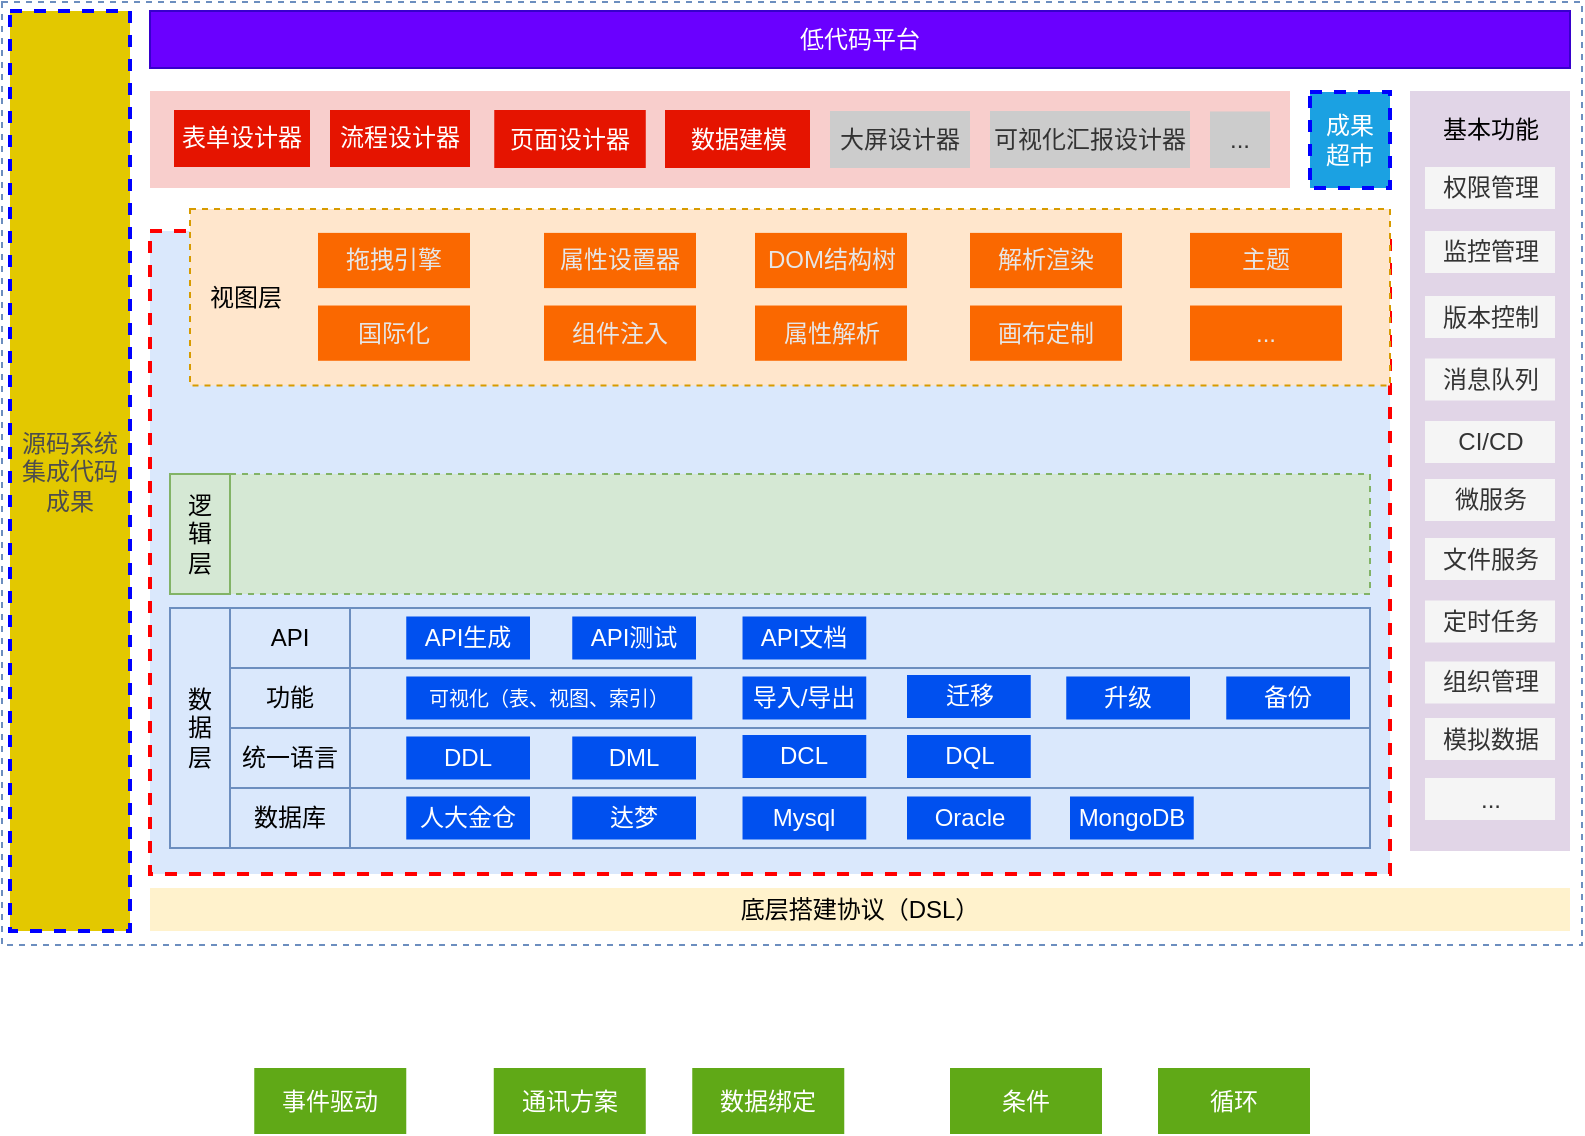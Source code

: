 <mxfile version="24.2.5" type="github">
  <diagram name="第 1 页" id="B_uo7OJ-f0cf3lO3-WNb">
    <mxGraphModel dx="1049" dy="578" grid="1" gridSize="10" guides="1" tooltips="1" connect="1" arrows="1" fold="1" page="1" pageScale="1" pageWidth="827" pageHeight="1169" math="0" shadow="0">
      <root>
        <mxCell id="0" />
        <mxCell id="1" parent="0" />
        <mxCell id="cuvuWjdc5wPWUUID254h-1" value="" style="rounded=0;whiteSpace=wrap;html=1;dashed=1;fillColor=none;strokeColor=#6c8ebf;strokeWidth=1;" parent="1" vertex="1">
          <mxGeometry x="266" y="77" width="790" height="471.5" as="geometry" />
        </mxCell>
        <mxCell id="cuvuWjdc5wPWUUID254h-2" value="" style="rounded=0;whiteSpace=wrap;html=1;fillColor=#dae8fc;strokeColor=#FF0000;dashed=1;strokeWidth=2;" parent="1" vertex="1">
          <mxGeometry x="340" y="191.5" width="620" height="321.5" as="geometry" />
        </mxCell>
        <mxCell id="cuvuWjdc5wPWUUID254h-6" value="" style="rounded=0;whiteSpace=wrap;html=1;fillColor=#f8cecc;strokeColor=none;" parent="1" vertex="1">
          <mxGeometry x="340" y="121.5" width="570" height="48.5" as="geometry" />
        </mxCell>
        <mxCell id="cuvuWjdc5wPWUUID254h-7" value="" style="rounded=0;whiteSpace=wrap;html=1;strokeWidth=1;strokeColor=none;fillColor=#e1d5e7;" parent="1" vertex="1">
          <mxGeometry x="970" y="121.5" width="80" height="380" as="geometry" />
        </mxCell>
        <mxCell id="cuvuWjdc5wPWUUID254h-8" value="低代码平台" style="rounded=0;whiteSpace=wrap;html=1;fillColor=#6a00ff;fontColor=#ffffff;strokeColor=#3700CC;" parent="1" vertex="1">
          <mxGeometry x="340" y="81.5" width="710" height="28.5" as="geometry" />
        </mxCell>
        <mxCell id="cuvuWjdc5wPWUUID254h-9" value="底层搭建协议（DSL）" style="rounded=0;whiteSpace=wrap;html=1;fillColor=#fff2cc;strokeColor=none;" parent="1" vertex="1">
          <mxGeometry x="340" y="520" width="710" height="21.5" as="geometry" />
        </mxCell>
        <mxCell id="cuvuWjdc5wPWUUID254h-13" value="成果&lt;div&gt;超市&lt;/div&gt;" style="rounded=0;whiteSpace=wrap;html=1;fillColor=#1ba1e2;strokeColor=#0000FF;fontColor=#ffffff;dashed=1;strokeWidth=2;" parent="1" vertex="1">
          <mxGeometry x="920" y="122" width="40" height="48" as="geometry" />
        </mxCell>
        <mxCell id="cuvuWjdc5wPWUUID254h-21" value="大屏设计器" style="rounded=0;whiteSpace=wrap;html=1;fillColor=#CCCCCC;fontColor=#333333;strokeColor=none;" parent="1" vertex="1">
          <mxGeometry x="680" y="131.5" width="70" height="28.5" as="geometry" />
        </mxCell>
        <mxCell id="cuvuWjdc5wPWUUID254h-32" value="基本功能" style="text;html=1;align=center;verticalAlign=middle;whiteSpace=wrap;rounded=0;" parent="1" vertex="1">
          <mxGeometry x="977.5" y="131.5" width="65" height="18.5" as="geometry" />
        </mxCell>
        <mxCell id="cuvuWjdc5wPWUUID254h-34" value="&lt;div style=&quot;&quot;&gt;&lt;br&gt;&lt;/div&gt;" style="rounded=0;whiteSpace=wrap;html=1;align=left;strokeColor=#0050EF;fillColor=#dae8fc;dashed=1;strokeWidth=1;" parent="1" vertex="1">
          <mxGeometry x="350" y="410" width="600" height="90" as="geometry" />
        </mxCell>
        <mxCell id="cuvuWjdc5wPWUUID254h-38" value="&lt;div style=&quot;&quot;&gt;&lt;br&gt;&lt;/div&gt;" style="rounded=0;whiteSpace=wrap;html=1;align=left;strokeColor=#82b366;fillColor=#d5e8d4;dashed=1;strokeWidth=1;" parent="1" vertex="1">
          <mxGeometry x="350" y="313" width="600" height="60" as="geometry" />
        </mxCell>
        <mxCell id="cuvuWjdc5wPWUUID254h-39" value="&lt;div style=&quot;&quot;&gt;&lt;br&gt;&lt;/div&gt;" style="rounded=0;whiteSpace=wrap;html=1;align=left;fillColor=#ffe6cc;strokeColor=#d79b00;dashed=1;strokeWidth=1;" parent="1" vertex="1">
          <mxGeometry x="360" y="180.5" width="600" height="88.25" as="geometry" />
        </mxCell>
        <mxCell id="cuvuWjdc5wPWUUID254h-43" value="数据建模" style="rounded=0;whiteSpace=wrap;html=1;fillColor=#e51400;fontColor=#ffffff;strokeColor=none;" parent="1" vertex="1">
          <mxGeometry x="597.5" y="131" width="72.5" height="29" as="geometry" />
        </mxCell>
        <mxCell id="cuvuWjdc5wPWUUID254h-44" value="可视化汇报设计器" style="rounded=0;whiteSpace=wrap;html=1;fillColor=#CCCCCC;fontColor=#333333;strokeColor=none;" parent="1" vertex="1">
          <mxGeometry x="760" y="131.5" width="100" height="28.5" as="geometry" />
        </mxCell>
        <mxCell id="cuvuWjdc5wPWUUID254h-46" value="表单设计器" style="rounded=0;whiteSpace=wrap;html=1;fillColor=#e51400;fontColor=#ffffff;strokeColor=none;" parent="1" vertex="1">
          <mxGeometry x="352" y="131" width="68" height="28.5" as="geometry" />
        </mxCell>
        <mxCell id="cuvuWjdc5wPWUUID254h-47" value="流程设计器" style="rounded=0;whiteSpace=wrap;html=1;fillColor=#e51400;fontColor=#ffffff;strokeColor=none;" parent="1" vertex="1">
          <mxGeometry x="430" y="131" width="70" height="28.5" as="geometry" />
        </mxCell>
        <mxCell id="cuvuWjdc5wPWUUID254h-48" value="页面设计器" style="rounded=0;whiteSpace=wrap;html=1;fillColor=#e51400;fontColor=#ffffff;strokeColor=none;" parent="1" vertex="1">
          <mxGeometry x="512.13" y="131" width="75.75" height="29" as="geometry" />
        </mxCell>
        <mxCell id="cuvuWjdc5wPWUUID254h-50" value="&lt;font color=&quot;#4d4d4d&quot;&gt;源码系统集成代码成果&lt;/font&gt;" style="rounded=0;whiteSpace=wrap;html=1;fillColor=#e3c800;strokeColor=#0000FF;fontColor=#000000;dashed=1;strokeWidth=2;" parent="1" vertex="1">
          <mxGeometry x="270" y="81.5" width="60" height="460" as="geometry" />
        </mxCell>
        <mxCell id="ZQ_SVGyBONcuIK9nk_CX-1" value="权限管理" style="rounded=0;whiteSpace=wrap;html=1;strokeColor=none;fillColor=#f5f5f5;fontColor=#333333;" parent="1" vertex="1">
          <mxGeometry x="977.5" y="159.5" width="65" height="21" as="geometry" />
        </mxCell>
        <mxCell id="ZQ_SVGyBONcuIK9nk_CX-6" value="监控管理" style="rounded=0;whiteSpace=wrap;html=1;strokeColor=none;fillColor=#f5f5f5;fontColor=#333333;" parent="1" vertex="1">
          <mxGeometry x="977.5" y="191.5" width="65" height="21" as="geometry" />
        </mxCell>
        <mxCell id="ZQ_SVGyBONcuIK9nk_CX-7" value="版本控制" style="rounded=0;whiteSpace=wrap;html=1;strokeColor=none;fillColor=#f5f5f5;fontColor=#333333;" parent="1" vertex="1">
          <mxGeometry x="977.5" y="224" width="65" height="21" as="geometry" />
        </mxCell>
        <mxCell id="ZQ_SVGyBONcuIK9nk_CX-8" value="消息队列" style="rounded=0;whiteSpace=wrap;html=1;strokeColor=none;fillColor=#f5f5f5;fontColor=#333333;" parent="1" vertex="1">
          <mxGeometry x="977.5" y="255.25" width="65" height="21" as="geometry" />
        </mxCell>
        <mxCell id="ZQ_SVGyBONcuIK9nk_CX-9" value="CI/CD" style="rounded=0;whiteSpace=wrap;html=1;strokeColor=none;fillColor=#f5f5f5;fontColor=#333333;" parent="1" vertex="1">
          <mxGeometry x="977.5" y="286.5" width="65" height="21" as="geometry" />
        </mxCell>
        <mxCell id="ZQ_SVGyBONcuIK9nk_CX-10" value="微服务" style="rounded=0;whiteSpace=wrap;html=1;strokeColor=none;fillColor=#f5f5f5;fontColor=#333333;" parent="1" vertex="1">
          <mxGeometry x="977.5" y="315.5" width="65" height="21" as="geometry" />
        </mxCell>
        <mxCell id="ZQ_SVGyBONcuIK9nk_CX-11" value="文件服务" style="rounded=0;whiteSpace=wrap;html=1;strokeColor=none;fillColor=#f5f5f5;fontColor=#333333;" parent="1" vertex="1">
          <mxGeometry x="977.5" y="345" width="65" height="21" as="geometry" />
        </mxCell>
        <mxCell id="ZQ_SVGyBONcuIK9nk_CX-12" value="定时任务" style="rounded=0;whiteSpace=wrap;html=1;strokeColor=none;fillColor=#f5f5f5;fontColor=#333333;" parent="1" vertex="1">
          <mxGeometry x="977.5" y="376.25" width="65" height="21" as="geometry" />
        </mxCell>
        <mxCell id="ZQ_SVGyBONcuIK9nk_CX-13" value="组织管理" style="rounded=0;whiteSpace=wrap;html=1;strokeColor=none;fillColor=#f5f5f5;fontColor=#333333;" parent="1" vertex="1">
          <mxGeometry x="977.5" y="406.75" width="65" height="21" as="geometry" />
        </mxCell>
        <mxCell id="ZQ_SVGyBONcuIK9nk_CX-14" value="模拟数据" style="rounded=0;whiteSpace=wrap;html=1;strokeColor=none;fillColor=#f5f5f5;fontColor=#333333;" parent="1" vertex="1">
          <mxGeometry x="977.5" y="435" width="65" height="21" as="geometry" />
        </mxCell>
        <mxCell id="ZQ_SVGyBONcuIK9nk_CX-15" value="..." style="rounded=0;whiteSpace=wrap;html=1;strokeColor=none;fillColor=#f5f5f5;fontColor=#333333;" parent="1" vertex="1">
          <mxGeometry x="977.5" y="465" width="65" height="21" as="geometry" />
        </mxCell>
        <mxCell id="ZQ_SVGyBONcuIK9nk_CX-17" value="数&lt;div&gt;据&lt;/div&gt;&lt;div&gt;层&lt;/div&gt;" style="text;html=1;align=center;verticalAlign=middle;whiteSpace=wrap;rounded=0;fillColor=#dae8fc;strokeColor=#6c8ebf;" parent="1" vertex="1">
          <mxGeometry x="350" y="380" width="30" height="120" as="geometry" />
        </mxCell>
        <mxCell id="ZQ_SVGyBONcuIK9nk_CX-29" value="事件驱动" style="rounded=0;whiteSpace=wrap;html=1;fillColor=#60a917;fontColor=#ffffff;strokeColor=none;" parent="1" vertex="1">
          <mxGeometry x="392.13" y="610" width="76" height="33" as="geometry" />
        </mxCell>
        <mxCell id="ZQ_SVGyBONcuIK9nk_CX-30" value="通讯方案" style="rounded=0;whiteSpace=wrap;html=1;fillColor=#60a917;fontColor=#ffffff;strokeColor=none;" parent="1" vertex="1">
          <mxGeometry x="511.88" y="610" width="76" height="33" as="geometry" />
        </mxCell>
        <mxCell id="ZQ_SVGyBONcuIK9nk_CX-31" value="数据绑定" style="rounded=0;whiteSpace=wrap;html=1;fillColor=#60a917;fontColor=#ffffff;strokeColor=none;" parent="1" vertex="1">
          <mxGeometry x="611.13" y="610" width="76" height="33" as="geometry" />
        </mxCell>
        <mxCell id="ZQ_SVGyBONcuIK9nk_CX-32" value="条件" style="rounded=0;whiteSpace=wrap;html=1;fillColor=#60a917;fontColor=#ffffff;strokeColor=none;" parent="1" vertex="1">
          <mxGeometry x="740" y="610" width="76" height="33" as="geometry" />
        </mxCell>
        <mxCell id="ZQ_SVGyBONcuIK9nk_CX-33" value="循环" style="rounded=0;whiteSpace=wrap;html=1;fillColor=#60a917;fontColor=#ffffff;strokeColor=none;" parent="1" vertex="1">
          <mxGeometry x="844" y="610" width="76" height="33" as="geometry" />
        </mxCell>
        <mxCell id="ZQ_SVGyBONcuIK9nk_CX-34" value="视图层" style="text;html=1;align=center;verticalAlign=middle;whiteSpace=wrap;rounded=0;" parent="1" vertex="1">
          <mxGeometry x="360" y="199.87" width="56" height="49.5" as="geometry" />
        </mxCell>
        <mxCell id="ZQ_SVGyBONcuIK9nk_CX-35" value="拖拽引擎" style="rounded=0;whiteSpace=wrap;html=1;fillColor=#fa6800;fontColor=#E6E6E6;strokeColor=none;" parent="1" vertex="1">
          <mxGeometry x="424" y="192.44" width="76" height="27.62" as="geometry" />
        </mxCell>
        <mxCell id="ZQ_SVGyBONcuIK9nk_CX-40" value="国际化" style="rounded=0;whiteSpace=wrap;html=1;fillColor=#fa6800;fontColor=#E6E6E6;strokeColor=none;" parent="1" vertex="1">
          <mxGeometry x="424" y="228.76" width="76" height="27.62" as="geometry" />
        </mxCell>
        <mxCell id="ZQ_SVGyBONcuIK9nk_CX-42" value="组件注入" style="rounded=0;whiteSpace=wrap;html=1;fillColor=#fa6800;fontColor=#E6E6E6;strokeColor=none;" parent="1" vertex="1">
          <mxGeometry x="537" y="228.76" width="76" height="27.62" as="geometry" />
        </mxCell>
        <mxCell id="ZQ_SVGyBONcuIK9nk_CX-43" value="属性解析" style="rounded=0;whiteSpace=wrap;html=1;fillColor=#fa6800;fontColor=#E6E6E6;strokeColor=none;" parent="1" vertex="1">
          <mxGeometry x="642.5" y="228.76" width="76" height="27.62" as="geometry" />
        </mxCell>
        <mxCell id="ZQ_SVGyBONcuIK9nk_CX-44" value="画布定制" style="rounded=0;whiteSpace=wrap;html=1;fillColor=#fa6800;fontColor=#E6E6E6;strokeColor=none;" parent="1" vertex="1">
          <mxGeometry x="750" y="228.76" width="76" height="27.62" as="geometry" />
        </mxCell>
        <mxCell id="ZQ_SVGyBONcuIK9nk_CX-45" value="..." style="rounded=0;whiteSpace=wrap;html=1;fillColor=#fa6800;fontColor=#E6E6E6;strokeColor=none;" parent="1" vertex="1">
          <mxGeometry x="860" y="228.76" width="76" height="27.62" as="geometry" />
        </mxCell>
        <mxCell id="ZQ_SVGyBONcuIK9nk_CX-46" value="主题" style="rounded=0;whiteSpace=wrap;html=1;fillColor=#fa6800;fontColor=#E6E6E6;strokeColor=none;" parent="1" vertex="1">
          <mxGeometry x="860" y="192.44" width="76" height="27.62" as="geometry" />
        </mxCell>
        <mxCell id="ZQ_SVGyBONcuIK9nk_CX-47" value="属性设置器" style="rounded=0;whiteSpace=wrap;html=1;fillColor=#fa6800;fontColor=#E6E6E6;strokeColor=none;" parent="1" vertex="1">
          <mxGeometry x="537" y="192.44" width="76" height="27.62" as="geometry" />
        </mxCell>
        <mxCell id="ZQ_SVGyBONcuIK9nk_CX-48" value="DOM结构树" style="rounded=0;whiteSpace=wrap;html=1;fillColor=#fa6800;fontColor=#E6E6E6;strokeColor=none;" parent="1" vertex="1">
          <mxGeometry x="642.5" y="192.44" width="76" height="27.62" as="geometry" />
        </mxCell>
        <mxCell id="ZQ_SVGyBONcuIK9nk_CX-49" value="解析渲染" style="rounded=0;whiteSpace=wrap;html=1;fillColor=#fa6800;fontColor=#E6E6E6;strokeColor=none;" parent="1" vertex="1">
          <mxGeometry x="750" y="192.44" width="76" height="27.62" as="geometry" />
        </mxCell>
        <mxCell id="JNAHnoYDXPsIVU7c80RC-2" value="..." style="rounded=0;whiteSpace=wrap;html=1;fillColor=#CCCCCC;fontColor=#333333;strokeColor=none;" vertex="1" parent="1">
          <mxGeometry x="870" y="131.75" width="30" height="28.25" as="geometry" />
        </mxCell>
        <mxCell id="JNAHnoYDXPsIVU7c80RC-5" value="" style="rounded=0;whiteSpace=wrap;html=1;fillColor=#dae8fc;strokeColor=#6c8ebf;" vertex="1" parent="1">
          <mxGeometry x="440" y="410" width="510" height="30" as="geometry" />
        </mxCell>
        <mxCell id="JNAHnoYDXPsIVU7c80RC-6" value="" style="rounded=0;whiteSpace=wrap;html=1;fillColor=#dae8fc;strokeColor=#6c8ebf;" vertex="1" parent="1">
          <mxGeometry x="440" y="440" width="510" height="30" as="geometry" />
        </mxCell>
        <mxCell id="JNAHnoYDXPsIVU7c80RC-7" value="数据库" style="rounded=0;whiteSpace=wrap;html=1;fillColor=#dae8fc;strokeColor=#6c8ebf;" vertex="1" parent="1">
          <mxGeometry x="380" y="470" width="60" height="30" as="geometry" />
        </mxCell>
        <mxCell id="JNAHnoYDXPsIVU7c80RC-8" value="" style="rounded=0;whiteSpace=wrap;html=1;fillColor=#dae8fc;strokeColor=#6c8ebf;" vertex="1" parent="1">
          <mxGeometry x="440" y="380" width="510" height="30" as="geometry" />
        </mxCell>
        <mxCell id="JNAHnoYDXPsIVU7c80RC-9" value="" style="rounded=0;whiteSpace=wrap;html=1;fillColor=#dae8fc;strokeColor=#6c8ebf;" vertex="1" parent="1">
          <mxGeometry x="440" y="470" width="510" height="30" as="geometry" />
        </mxCell>
        <mxCell id="JNAHnoYDXPsIVU7c80RC-10" value="统一语言" style="rounded=0;whiteSpace=wrap;html=1;fillColor=#dae8fc;strokeColor=#6c8ebf;" vertex="1" parent="1">
          <mxGeometry x="380" y="440" width="60" height="30" as="geometry" />
        </mxCell>
        <mxCell id="JNAHnoYDXPsIVU7c80RC-11" value="功能" style="rounded=0;whiteSpace=wrap;html=1;fillColor=#dae8fc;strokeColor=#6c8ebf;" vertex="1" parent="1">
          <mxGeometry x="380" y="410" width="60" height="30" as="geometry" />
        </mxCell>
        <mxCell id="JNAHnoYDXPsIVU7c80RC-12" value="API" style="rounded=0;whiteSpace=wrap;html=1;fillColor=#dae8fc;strokeColor=#6c8ebf;" vertex="1" parent="1">
          <mxGeometry x="380" y="380" width="60" height="30" as="geometry" />
        </mxCell>
        <mxCell id="JNAHnoYDXPsIVU7c80RC-13" value="人大金仓" style="rounded=0;whiteSpace=wrap;html=1;fillColor=#0050ef;fontColor=#ffffff;strokeColor=none;" vertex="1" parent="1">
          <mxGeometry x="468.13" y="474.25" width="61.87" height="21.5" as="geometry" />
        </mxCell>
        <mxCell id="JNAHnoYDXPsIVU7c80RC-14" value="达梦" style="rounded=0;whiteSpace=wrap;html=1;fillColor=#0050ef;fontColor=#ffffff;strokeColor=none;" vertex="1" parent="1">
          <mxGeometry x="551.13" y="474.25" width="61.87" height="21.5" as="geometry" />
        </mxCell>
        <mxCell id="JNAHnoYDXPsIVU7c80RC-15" value="Mysql" style="rounded=0;whiteSpace=wrap;html=1;fillColor=#0050ef;fontColor=#ffffff;strokeColor=none;" vertex="1" parent="1">
          <mxGeometry x="636.26" y="474.25" width="61.87" height="21.5" as="geometry" />
        </mxCell>
        <mxCell id="JNAHnoYDXPsIVU7c80RC-16" value="Oracle" style="rounded=0;whiteSpace=wrap;html=1;fillColor=#0050ef;fontColor=#ffffff;strokeColor=none;" vertex="1" parent="1">
          <mxGeometry x="718.5" y="474.25" width="61.87" height="21.5" as="geometry" />
        </mxCell>
        <mxCell id="JNAHnoYDXPsIVU7c80RC-17" value="MongoDB" style="rounded=0;whiteSpace=wrap;html=1;fillColor=#0050ef;fontColor=#ffffff;strokeColor=none;" vertex="1" parent="1">
          <mxGeometry x="800.0" y="474.25" width="61.87" height="21.5" as="geometry" />
        </mxCell>
        <mxCell id="JNAHnoYDXPsIVU7c80RC-18" value="DDL" style="rounded=0;whiteSpace=wrap;html=1;fillColor=#0050ef;fontColor=#ffffff;strokeColor=none;" vertex="1" parent="1">
          <mxGeometry x="468.13" y="444.25" width="61.87" height="21.5" as="geometry" />
        </mxCell>
        <mxCell id="JNAHnoYDXPsIVU7c80RC-19" value="DML" style="rounded=0;whiteSpace=wrap;html=1;fillColor=#0050ef;fontColor=#ffffff;strokeColor=none;" vertex="1" parent="1">
          <mxGeometry x="551.13" y="444.25" width="61.87" height="21.5" as="geometry" />
        </mxCell>
        <mxCell id="JNAHnoYDXPsIVU7c80RC-20" value="DCL" style="rounded=0;whiteSpace=wrap;html=1;fillColor=#0050ef;fontColor=#ffffff;strokeColor=none;" vertex="1" parent="1">
          <mxGeometry x="636.26" y="443.5" width="61.87" height="21.5" as="geometry" />
        </mxCell>
        <mxCell id="JNAHnoYDXPsIVU7c80RC-21" value="DQL" style="rounded=0;whiteSpace=wrap;html=1;fillColor=#0050ef;fontColor=#ffffff;strokeColor=none;" vertex="1" parent="1">
          <mxGeometry x="718.5" y="443.5" width="61.87" height="21.5" as="geometry" />
        </mxCell>
        <mxCell id="JNAHnoYDXPsIVU7c80RC-22" value="&lt;font style=&quot;font-size: 10px;&quot;&gt;可视化（表、视图、索引）&lt;/font&gt;" style="rounded=0;whiteSpace=wrap;html=1;fillColor=#0050ef;fontColor=#ffffff;strokeColor=none;" vertex="1" parent="1">
          <mxGeometry x="468.13" y="414.25" width="143" height="21.5" as="geometry" />
        </mxCell>
        <mxCell id="JNAHnoYDXPsIVU7c80RC-24" value="导入/导出" style="rounded=0;whiteSpace=wrap;html=1;fillColor=#0050ef;fontColor=#ffffff;strokeColor=none;" vertex="1" parent="1">
          <mxGeometry x="636.26" y="414.25" width="61.87" height="21.5" as="geometry" />
        </mxCell>
        <mxCell id="JNAHnoYDXPsIVU7c80RC-25" value="迁移" style="rounded=0;whiteSpace=wrap;html=1;fillColor=#0050ef;fontColor=#ffffff;strokeColor=none;" vertex="1" parent="1">
          <mxGeometry x="718.5" y="413.5" width="61.87" height="21.5" as="geometry" />
        </mxCell>
        <mxCell id="JNAHnoYDXPsIVU7c80RC-26" value="升级" style="rounded=0;whiteSpace=wrap;html=1;fillColor=#0050ef;fontColor=#ffffff;strokeColor=none;" vertex="1" parent="1">
          <mxGeometry x="798.13" y="414.25" width="61.87" height="21.5" as="geometry" />
        </mxCell>
        <mxCell id="JNAHnoYDXPsIVU7c80RC-27" value="备份" style="rounded=0;whiteSpace=wrap;html=1;fillColor=#0050ef;fontColor=#ffffff;strokeColor=none;" vertex="1" parent="1">
          <mxGeometry x="878.13" y="414.25" width="61.87" height="21.5" as="geometry" />
        </mxCell>
        <mxCell id="JNAHnoYDXPsIVU7c80RC-28" value="API生成" style="rounded=0;whiteSpace=wrap;html=1;fillColor=#0050ef;fontColor=#ffffff;strokeColor=none;" vertex="1" parent="1">
          <mxGeometry x="468.13" y="384.25" width="61.87" height="21.5" as="geometry" />
        </mxCell>
        <mxCell id="JNAHnoYDXPsIVU7c80RC-29" value="API测试" style="rounded=0;whiteSpace=wrap;html=1;fillColor=#0050ef;fontColor=#ffffff;strokeColor=none;" vertex="1" parent="1">
          <mxGeometry x="551.13" y="384.25" width="61.87" height="21.5" as="geometry" />
        </mxCell>
        <mxCell id="JNAHnoYDXPsIVU7c80RC-30" value="API文档" style="rounded=0;whiteSpace=wrap;html=1;fillColor=#0050ef;fontColor=#ffffff;strokeColor=none;" vertex="1" parent="1">
          <mxGeometry x="636.26" y="384.25" width="61.87" height="21.5" as="geometry" />
        </mxCell>
        <mxCell id="JNAHnoYDXPsIVU7c80RC-31" value="逻&lt;div&gt;辑&lt;/div&gt;&lt;div&gt;层&lt;/div&gt;" style="text;html=1;align=center;verticalAlign=middle;whiteSpace=wrap;rounded=0;fillColor=none;strokeColor=#82b366;" vertex="1" parent="1">
          <mxGeometry x="350" y="313" width="30" height="60" as="geometry" />
        </mxCell>
      </root>
    </mxGraphModel>
  </diagram>
</mxfile>
